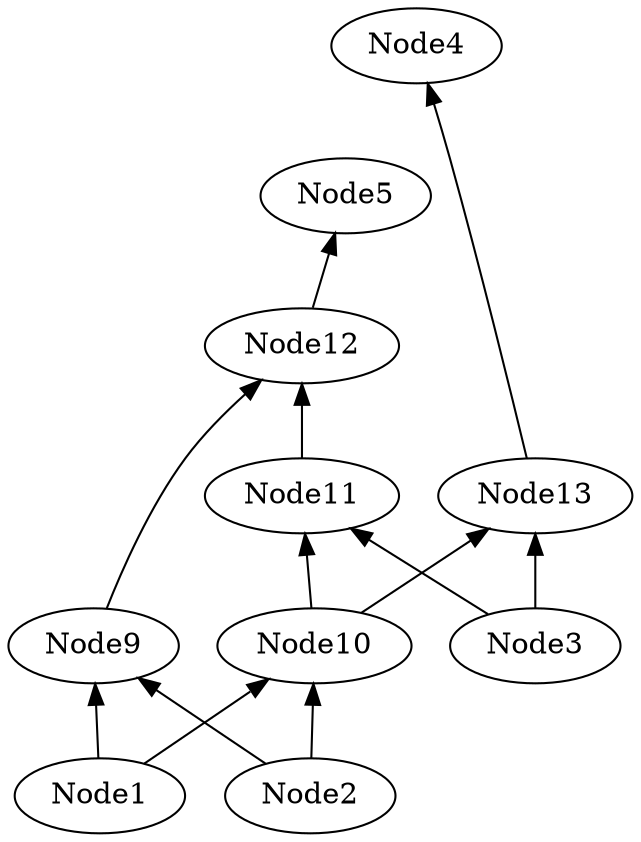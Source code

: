 # Network structure generated by ABC

digraph network {
size = "7.5,10";
center = true;
edge [dir = back];



Node4 -> Node5 [style = invis];
Node4 -> Node13 [style = solid];
Node5 -> Node12 [style = solid];
Node9 -> Node1 [style = solid];
Node9 -> Node2 [style = solid];
Node10 -> Node1 [style = solid];
Node10 -> Node2 [style = solid];
Node11 -> Node3 [style = solid];
Node11 -> Node10 [style = solid];
Node12 -> Node9 [style = solid];
Node12 -> Node11 [style = solid];
Node13 -> Node3 [style = solid];
Node13 -> Node10 [style = solid];
}

